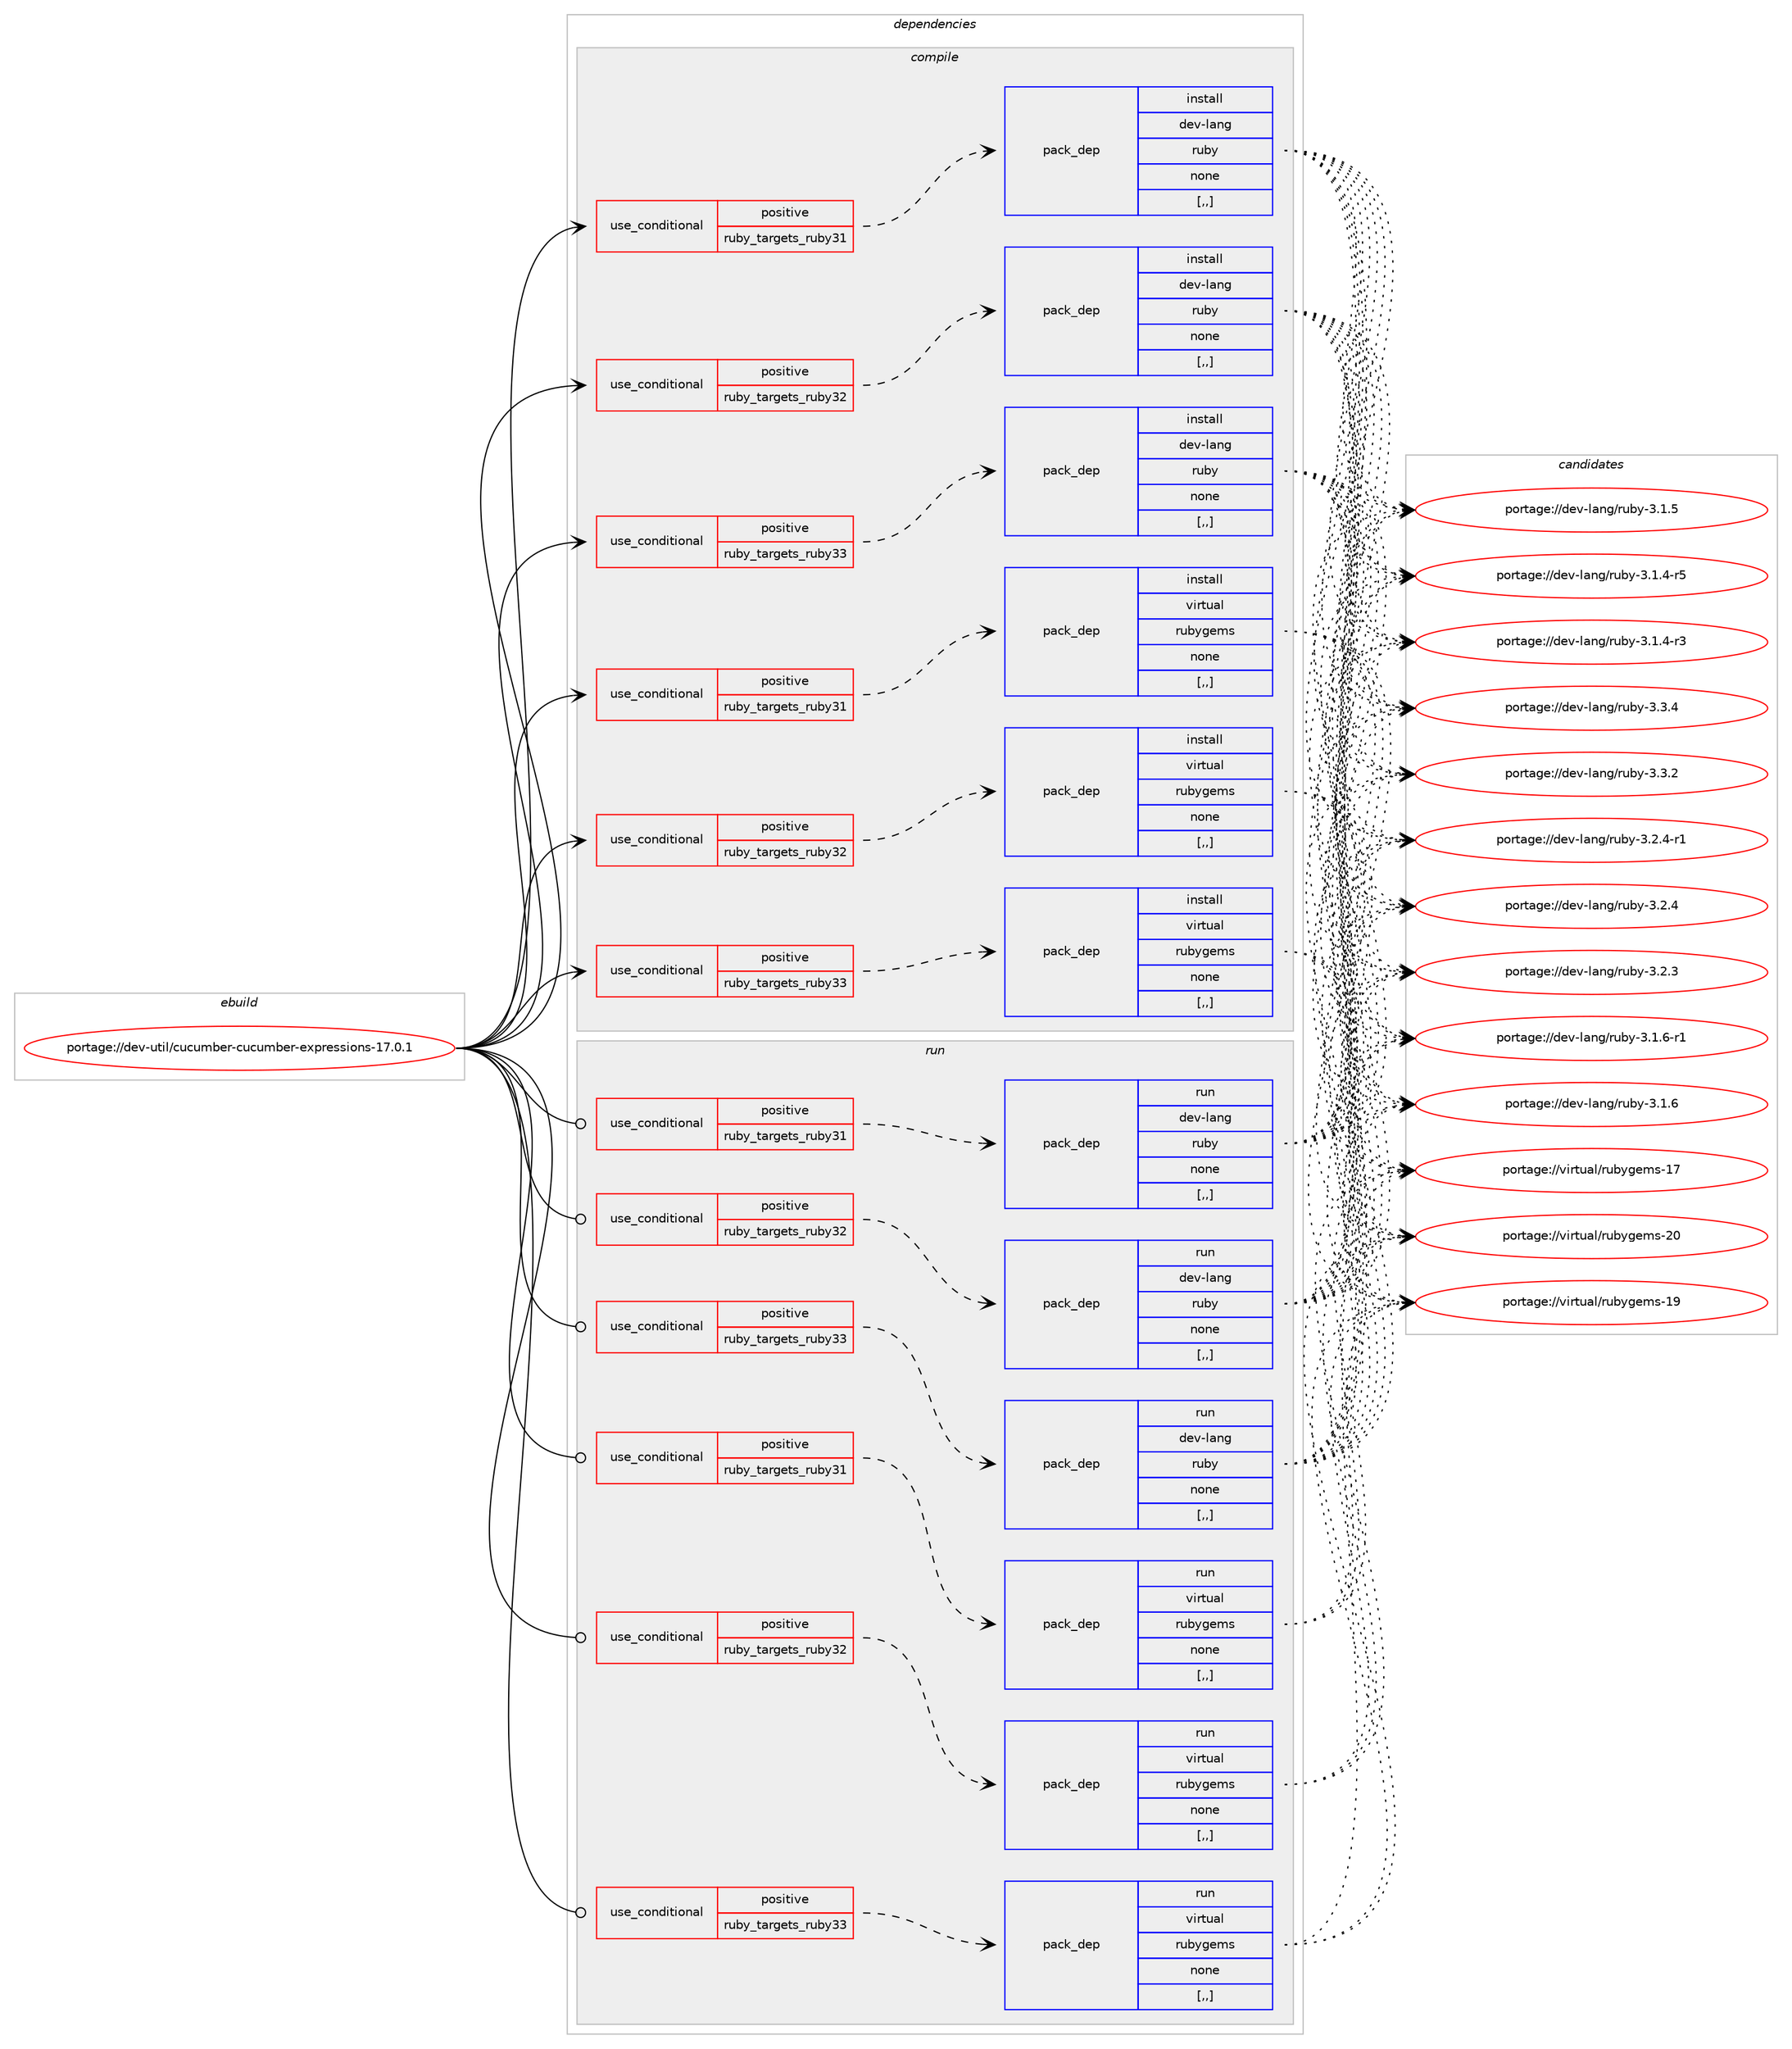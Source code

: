 digraph prolog {

# *************
# Graph options
# *************

newrank=true;
concentrate=true;
compound=true;
graph [rankdir=LR,fontname=Helvetica,fontsize=10,ranksep=1.5];#, ranksep=2.5, nodesep=0.2];
edge  [arrowhead=vee];
node  [fontname=Helvetica,fontsize=10];

# **********
# The ebuild
# **********

subgraph cluster_leftcol {
color=gray;
label=<<i>ebuild</i>>;
id [label="portage://dev-util/cucumber-cucumber-expressions-17.0.1", color=red, width=4, href="../dev-util/cucumber-cucumber-expressions-17.0.1.svg"];
}

# ****************
# The dependencies
# ****************

subgraph cluster_midcol {
color=gray;
label=<<i>dependencies</i>>;
subgraph cluster_compile {
fillcolor="#eeeeee";
style=filled;
label=<<i>compile</i>>;
subgraph cond59709 {
dependency212456 [label=<<TABLE BORDER="0" CELLBORDER="1" CELLSPACING="0" CELLPADDING="4"><TR><TD ROWSPAN="3" CELLPADDING="10">use_conditional</TD></TR><TR><TD>positive</TD></TR><TR><TD>ruby_targets_ruby31</TD></TR></TABLE>>, shape=none, color=red];
subgraph pack151329 {
dependency212457 [label=<<TABLE BORDER="0" CELLBORDER="1" CELLSPACING="0" CELLPADDING="4" WIDTH="220"><TR><TD ROWSPAN="6" CELLPADDING="30">pack_dep</TD></TR><TR><TD WIDTH="110">install</TD></TR><TR><TD>dev-lang</TD></TR><TR><TD>ruby</TD></TR><TR><TD>none</TD></TR><TR><TD>[,,]</TD></TR></TABLE>>, shape=none, color=blue];
}
dependency212456:e -> dependency212457:w [weight=20,style="dashed",arrowhead="vee"];
}
id:e -> dependency212456:w [weight=20,style="solid",arrowhead="vee"];
subgraph cond59710 {
dependency212458 [label=<<TABLE BORDER="0" CELLBORDER="1" CELLSPACING="0" CELLPADDING="4"><TR><TD ROWSPAN="3" CELLPADDING="10">use_conditional</TD></TR><TR><TD>positive</TD></TR><TR><TD>ruby_targets_ruby31</TD></TR></TABLE>>, shape=none, color=red];
subgraph pack151330 {
dependency212459 [label=<<TABLE BORDER="0" CELLBORDER="1" CELLSPACING="0" CELLPADDING="4" WIDTH="220"><TR><TD ROWSPAN="6" CELLPADDING="30">pack_dep</TD></TR><TR><TD WIDTH="110">install</TD></TR><TR><TD>virtual</TD></TR><TR><TD>rubygems</TD></TR><TR><TD>none</TD></TR><TR><TD>[,,]</TD></TR></TABLE>>, shape=none, color=blue];
}
dependency212458:e -> dependency212459:w [weight=20,style="dashed",arrowhead="vee"];
}
id:e -> dependency212458:w [weight=20,style="solid",arrowhead="vee"];
subgraph cond59711 {
dependency212460 [label=<<TABLE BORDER="0" CELLBORDER="1" CELLSPACING="0" CELLPADDING="4"><TR><TD ROWSPAN="3" CELLPADDING="10">use_conditional</TD></TR><TR><TD>positive</TD></TR><TR><TD>ruby_targets_ruby32</TD></TR></TABLE>>, shape=none, color=red];
subgraph pack151331 {
dependency212461 [label=<<TABLE BORDER="0" CELLBORDER="1" CELLSPACING="0" CELLPADDING="4" WIDTH="220"><TR><TD ROWSPAN="6" CELLPADDING="30">pack_dep</TD></TR><TR><TD WIDTH="110">install</TD></TR><TR><TD>dev-lang</TD></TR><TR><TD>ruby</TD></TR><TR><TD>none</TD></TR><TR><TD>[,,]</TD></TR></TABLE>>, shape=none, color=blue];
}
dependency212460:e -> dependency212461:w [weight=20,style="dashed",arrowhead="vee"];
}
id:e -> dependency212460:w [weight=20,style="solid",arrowhead="vee"];
subgraph cond59712 {
dependency212462 [label=<<TABLE BORDER="0" CELLBORDER="1" CELLSPACING="0" CELLPADDING="4"><TR><TD ROWSPAN="3" CELLPADDING="10">use_conditional</TD></TR><TR><TD>positive</TD></TR><TR><TD>ruby_targets_ruby32</TD></TR></TABLE>>, shape=none, color=red];
subgraph pack151332 {
dependency212463 [label=<<TABLE BORDER="0" CELLBORDER="1" CELLSPACING="0" CELLPADDING="4" WIDTH="220"><TR><TD ROWSPAN="6" CELLPADDING="30">pack_dep</TD></TR><TR><TD WIDTH="110">install</TD></TR><TR><TD>virtual</TD></TR><TR><TD>rubygems</TD></TR><TR><TD>none</TD></TR><TR><TD>[,,]</TD></TR></TABLE>>, shape=none, color=blue];
}
dependency212462:e -> dependency212463:w [weight=20,style="dashed",arrowhead="vee"];
}
id:e -> dependency212462:w [weight=20,style="solid",arrowhead="vee"];
subgraph cond59713 {
dependency212464 [label=<<TABLE BORDER="0" CELLBORDER="1" CELLSPACING="0" CELLPADDING="4"><TR><TD ROWSPAN="3" CELLPADDING="10">use_conditional</TD></TR><TR><TD>positive</TD></TR><TR><TD>ruby_targets_ruby33</TD></TR></TABLE>>, shape=none, color=red];
subgraph pack151333 {
dependency212465 [label=<<TABLE BORDER="0" CELLBORDER="1" CELLSPACING="0" CELLPADDING="4" WIDTH="220"><TR><TD ROWSPAN="6" CELLPADDING="30">pack_dep</TD></TR><TR><TD WIDTH="110">install</TD></TR><TR><TD>dev-lang</TD></TR><TR><TD>ruby</TD></TR><TR><TD>none</TD></TR><TR><TD>[,,]</TD></TR></TABLE>>, shape=none, color=blue];
}
dependency212464:e -> dependency212465:w [weight=20,style="dashed",arrowhead="vee"];
}
id:e -> dependency212464:w [weight=20,style="solid",arrowhead="vee"];
subgraph cond59714 {
dependency212466 [label=<<TABLE BORDER="0" CELLBORDER="1" CELLSPACING="0" CELLPADDING="4"><TR><TD ROWSPAN="3" CELLPADDING="10">use_conditional</TD></TR><TR><TD>positive</TD></TR><TR><TD>ruby_targets_ruby33</TD></TR></TABLE>>, shape=none, color=red];
subgraph pack151334 {
dependency212467 [label=<<TABLE BORDER="0" CELLBORDER="1" CELLSPACING="0" CELLPADDING="4" WIDTH="220"><TR><TD ROWSPAN="6" CELLPADDING="30">pack_dep</TD></TR><TR><TD WIDTH="110">install</TD></TR><TR><TD>virtual</TD></TR><TR><TD>rubygems</TD></TR><TR><TD>none</TD></TR><TR><TD>[,,]</TD></TR></TABLE>>, shape=none, color=blue];
}
dependency212466:e -> dependency212467:w [weight=20,style="dashed",arrowhead="vee"];
}
id:e -> dependency212466:w [weight=20,style="solid",arrowhead="vee"];
}
subgraph cluster_compileandrun {
fillcolor="#eeeeee";
style=filled;
label=<<i>compile and run</i>>;
}
subgraph cluster_run {
fillcolor="#eeeeee";
style=filled;
label=<<i>run</i>>;
subgraph cond59715 {
dependency212468 [label=<<TABLE BORDER="0" CELLBORDER="1" CELLSPACING="0" CELLPADDING="4"><TR><TD ROWSPAN="3" CELLPADDING="10">use_conditional</TD></TR><TR><TD>positive</TD></TR><TR><TD>ruby_targets_ruby31</TD></TR></TABLE>>, shape=none, color=red];
subgraph pack151335 {
dependency212469 [label=<<TABLE BORDER="0" CELLBORDER="1" CELLSPACING="0" CELLPADDING="4" WIDTH="220"><TR><TD ROWSPAN="6" CELLPADDING="30">pack_dep</TD></TR><TR><TD WIDTH="110">run</TD></TR><TR><TD>dev-lang</TD></TR><TR><TD>ruby</TD></TR><TR><TD>none</TD></TR><TR><TD>[,,]</TD></TR></TABLE>>, shape=none, color=blue];
}
dependency212468:e -> dependency212469:w [weight=20,style="dashed",arrowhead="vee"];
}
id:e -> dependency212468:w [weight=20,style="solid",arrowhead="odot"];
subgraph cond59716 {
dependency212470 [label=<<TABLE BORDER="0" CELLBORDER="1" CELLSPACING="0" CELLPADDING="4"><TR><TD ROWSPAN="3" CELLPADDING="10">use_conditional</TD></TR><TR><TD>positive</TD></TR><TR><TD>ruby_targets_ruby31</TD></TR></TABLE>>, shape=none, color=red];
subgraph pack151336 {
dependency212471 [label=<<TABLE BORDER="0" CELLBORDER="1" CELLSPACING="0" CELLPADDING="4" WIDTH="220"><TR><TD ROWSPAN="6" CELLPADDING="30">pack_dep</TD></TR><TR><TD WIDTH="110">run</TD></TR><TR><TD>virtual</TD></TR><TR><TD>rubygems</TD></TR><TR><TD>none</TD></TR><TR><TD>[,,]</TD></TR></TABLE>>, shape=none, color=blue];
}
dependency212470:e -> dependency212471:w [weight=20,style="dashed",arrowhead="vee"];
}
id:e -> dependency212470:w [weight=20,style="solid",arrowhead="odot"];
subgraph cond59717 {
dependency212472 [label=<<TABLE BORDER="0" CELLBORDER="1" CELLSPACING="0" CELLPADDING="4"><TR><TD ROWSPAN="3" CELLPADDING="10">use_conditional</TD></TR><TR><TD>positive</TD></TR><TR><TD>ruby_targets_ruby32</TD></TR></TABLE>>, shape=none, color=red];
subgraph pack151337 {
dependency212473 [label=<<TABLE BORDER="0" CELLBORDER="1" CELLSPACING="0" CELLPADDING="4" WIDTH="220"><TR><TD ROWSPAN="6" CELLPADDING="30">pack_dep</TD></TR><TR><TD WIDTH="110">run</TD></TR><TR><TD>dev-lang</TD></TR><TR><TD>ruby</TD></TR><TR><TD>none</TD></TR><TR><TD>[,,]</TD></TR></TABLE>>, shape=none, color=blue];
}
dependency212472:e -> dependency212473:w [weight=20,style="dashed",arrowhead="vee"];
}
id:e -> dependency212472:w [weight=20,style="solid",arrowhead="odot"];
subgraph cond59718 {
dependency212474 [label=<<TABLE BORDER="0" CELLBORDER="1" CELLSPACING="0" CELLPADDING="4"><TR><TD ROWSPAN="3" CELLPADDING="10">use_conditional</TD></TR><TR><TD>positive</TD></TR><TR><TD>ruby_targets_ruby32</TD></TR></TABLE>>, shape=none, color=red];
subgraph pack151338 {
dependency212475 [label=<<TABLE BORDER="0" CELLBORDER="1" CELLSPACING="0" CELLPADDING="4" WIDTH="220"><TR><TD ROWSPAN="6" CELLPADDING="30">pack_dep</TD></TR><TR><TD WIDTH="110">run</TD></TR><TR><TD>virtual</TD></TR><TR><TD>rubygems</TD></TR><TR><TD>none</TD></TR><TR><TD>[,,]</TD></TR></TABLE>>, shape=none, color=blue];
}
dependency212474:e -> dependency212475:w [weight=20,style="dashed",arrowhead="vee"];
}
id:e -> dependency212474:w [weight=20,style="solid",arrowhead="odot"];
subgraph cond59719 {
dependency212476 [label=<<TABLE BORDER="0" CELLBORDER="1" CELLSPACING="0" CELLPADDING="4"><TR><TD ROWSPAN="3" CELLPADDING="10">use_conditional</TD></TR><TR><TD>positive</TD></TR><TR><TD>ruby_targets_ruby33</TD></TR></TABLE>>, shape=none, color=red];
subgraph pack151339 {
dependency212477 [label=<<TABLE BORDER="0" CELLBORDER="1" CELLSPACING="0" CELLPADDING="4" WIDTH="220"><TR><TD ROWSPAN="6" CELLPADDING="30">pack_dep</TD></TR><TR><TD WIDTH="110">run</TD></TR><TR><TD>dev-lang</TD></TR><TR><TD>ruby</TD></TR><TR><TD>none</TD></TR><TR><TD>[,,]</TD></TR></TABLE>>, shape=none, color=blue];
}
dependency212476:e -> dependency212477:w [weight=20,style="dashed",arrowhead="vee"];
}
id:e -> dependency212476:w [weight=20,style="solid",arrowhead="odot"];
subgraph cond59720 {
dependency212478 [label=<<TABLE BORDER="0" CELLBORDER="1" CELLSPACING="0" CELLPADDING="4"><TR><TD ROWSPAN="3" CELLPADDING="10">use_conditional</TD></TR><TR><TD>positive</TD></TR><TR><TD>ruby_targets_ruby33</TD></TR></TABLE>>, shape=none, color=red];
subgraph pack151340 {
dependency212479 [label=<<TABLE BORDER="0" CELLBORDER="1" CELLSPACING="0" CELLPADDING="4" WIDTH="220"><TR><TD ROWSPAN="6" CELLPADDING="30">pack_dep</TD></TR><TR><TD WIDTH="110">run</TD></TR><TR><TD>virtual</TD></TR><TR><TD>rubygems</TD></TR><TR><TD>none</TD></TR><TR><TD>[,,]</TD></TR></TABLE>>, shape=none, color=blue];
}
dependency212478:e -> dependency212479:w [weight=20,style="dashed",arrowhead="vee"];
}
id:e -> dependency212478:w [weight=20,style="solid",arrowhead="odot"];
}
}

# **************
# The candidates
# **************

subgraph cluster_choices {
rank=same;
color=gray;
label=<<i>candidates</i>>;

subgraph choice151329 {
color=black;
nodesep=1;
choice10010111845108971101034711411798121455146514652 [label="portage://dev-lang/ruby-3.3.4", color=red, width=4,href="../dev-lang/ruby-3.3.4.svg"];
choice10010111845108971101034711411798121455146514650 [label="portage://dev-lang/ruby-3.3.2", color=red, width=4,href="../dev-lang/ruby-3.3.2.svg"];
choice100101118451089711010347114117981214551465046524511449 [label="portage://dev-lang/ruby-3.2.4-r1", color=red, width=4,href="../dev-lang/ruby-3.2.4-r1.svg"];
choice10010111845108971101034711411798121455146504652 [label="portage://dev-lang/ruby-3.2.4", color=red, width=4,href="../dev-lang/ruby-3.2.4.svg"];
choice10010111845108971101034711411798121455146504651 [label="portage://dev-lang/ruby-3.2.3", color=red, width=4,href="../dev-lang/ruby-3.2.3.svg"];
choice100101118451089711010347114117981214551464946544511449 [label="portage://dev-lang/ruby-3.1.6-r1", color=red, width=4,href="../dev-lang/ruby-3.1.6-r1.svg"];
choice10010111845108971101034711411798121455146494654 [label="portage://dev-lang/ruby-3.1.6", color=red, width=4,href="../dev-lang/ruby-3.1.6.svg"];
choice10010111845108971101034711411798121455146494653 [label="portage://dev-lang/ruby-3.1.5", color=red, width=4,href="../dev-lang/ruby-3.1.5.svg"];
choice100101118451089711010347114117981214551464946524511453 [label="portage://dev-lang/ruby-3.1.4-r5", color=red, width=4,href="../dev-lang/ruby-3.1.4-r5.svg"];
choice100101118451089711010347114117981214551464946524511451 [label="portage://dev-lang/ruby-3.1.4-r3", color=red, width=4,href="../dev-lang/ruby-3.1.4-r3.svg"];
dependency212457:e -> choice10010111845108971101034711411798121455146514652:w [style=dotted,weight="100"];
dependency212457:e -> choice10010111845108971101034711411798121455146514650:w [style=dotted,weight="100"];
dependency212457:e -> choice100101118451089711010347114117981214551465046524511449:w [style=dotted,weight="100"];
dependency212457:e -> choice10010111845108971101034711411798121455146504652:w [style=dotted,weight="100"];
dependency212457:e -> choice10010111845108971101034711411798121455146504651:w [style=dotted,weight="100"];
dependency212457:e -> choice100101118451089711010347114117981214551464946544511449:w [style=dotted,weight="100"];
dependency212457:e -> choice10010111845108971101034711411798121455146494654:w [style=dotted,weight="100"];
dependency212457:e -> choice10010111845108971101034711411798121455146494653:w [style=dotted,weight="100"];
dependency212457:e -> choice100101118451089711010347114117981214551464946524511453:w [style=dotted,weight="100"];
dependency212457:e -> choice100101118451089711010347114117981214551464946524511451:w [style=dotted,weight="100"];
}
subgraph choice151330 {
color=black;
nodesep=1;
choice118105114116117971084711411798121103101109115455048 [label="portage://virtual/rubygems-20", color=red, width=4,href="../virtual/rubygems-20.svg"];
choice118105114116117971084711411798121103101109115454957 [label="portage://virtual/rubygems-19", color=red, width=4,href="../virtual/rubygems-19.svg"];
choice118105114116117971084711411798121103101109115454955 [label="portage://virtual/rubygems-17", color=red, width=4,href="../virtual/rubygems-17.svg"];
dependency212459:e -> choice118105114116117971084711411798121103101109115455048:w [style=dotted,weight="100"];
dependency212459:e -> choice118105114116117971084711411798121103101109115454957:w [style=dotted,weight="100"];
dependency212459:e -> choice118105114116117971084711411798121103101109115454955:w [style=dotted,weight="100"];
}
subgraph choice151331 {
color=black;
nodesep=1;
choice10010111845108971101034711411798121455146514652 [label="portage://dev-lang/ruby-3.3.4", color=red, width=4,href="../dev-lang/ruby-3.3.4.svg"];
choice10010111845108971101034711411798121455146514650 [label="portage://dev-lang/ruby-3.3.2", color=red, width=4,href="../dev-lang/ruby-3.3.2.svg"];
choice100101118451089711010347114117981214551465046524511449 [label="portage://dev-lang/ruby-3.2.4-r1", color=red, width=4,href="../dev-lang/ruby-3.2.4-r1.svg"];
choice10010111845108971101034711411798121455146504652 [label="portage://dev-lang/ruby-3.2.4", color=red, width=4,href="../dev-lang/ruby-3.2.4.svg"];
choice10010111845108971101034711411798121455146504651 [label="portage://dev-lang/ruby-3.2.3", color=red, width=4,href="../dev-lang/ruby-3.2.3.svg"];
choice100101118451089711010347114117981214551464946544511449 [label="portage://dev-lang/ruby-3.1.6-r1", color=red, width=4,href="../dev-lang/ruby-3.1.6-r1.svg"];
choice10010111845108971101034711411798121455146494654 [label="portage://dev-lang/ruby-3.1.6", color=red, width=4,href="../dev-lang/ruby-3.1.6.svg"];
choice10010111845108971101034711411798121455146494653 [label="portage://dev-lang/ruby-3.1.5", color=red, width=4,href="../dev-lang/ruby-3.1.5.svg"];
choice100101118451089711010347114117981214551464946524511453 [label="portage://dev-lang/ruby-3.1.4-r5", color=red, width=4,href="../dev-lang/ruby-3.1.4-r5.svg"];
choice100101118451089711010347114117981214551464946524511451 [label="portage://dev-lang/ruby-3.1.4-r3", color=red, width=4,href="../dev-lang/ruby-3.1.4-r3.svg"];
dependency212461:e -> choice10010111845108971101034711411798121455146514652:w [style=dotted,weight="100"];
dependency212461:e -> choice10010111845108971101034711411798121455146514650:w [style=dotted,weight="100"];
dependency212461:e -> choice100101118451089711010347114117981214551465046524511449:w [style=dotted,weight="100"];
dependency212461:e -> choice10010111845108971101034711411798121455146504652:w [style=dotted,weight="100"];
dependency212461:e -> choice10010111845108971101034711411798121455146504651:w [style=dotted,weight="100"];
dependency212461:e -> choice100101118451089711010347114117981214551464946544511449:w [style=dotted,weight="100"];
dependency212461:e -> choice10010111845108971101034711411798121455146494654:w [style=dotted,weight="100"];
dependency212461:e -> choice10010111845108971101034711411798121455146494653:w [style=dotted,weight="100"];
dependency212461:e -> choice100101118451089711010347114117981214551464946524511453:w [style=dotted,weight="100"];
dependency212461:e -> choice100101118451089711010347114117981214551464946524511451:w [style=dotted,weight="100"];
}
subgraph choice151332 {
color=black;
nodesep=1;
choice118105114116117971084711411798121103101109115455048 [label="portage://virtual/rubygems-20", color=red, width=4,href="../virtual/rubygems-20.svg"];
choice118105114116117971084711411798121103101109115454957 [label="portage://virtual/rubygems-19", color=red, width=4,href="../virtual/rubygems-19.svg"];
choice118105114116117971084711411798121103101109115454955 [label="portage://virtual/rubygems-17", color=red, width=4,href="../virtual/rubygems-17.svg"];
dependency212463:e -> choice118105114116117971084711411798121103101109115455048:w [style=dotted,weight="100"];
dependency212463:e -> choice118105114116117971084711411798121103101109115454957:w [style=dotted,weight="100"];
dependency212463:e -> choice118105114116117971084711411798121103101109115454955:w [style=dotted,weight="100"];
}
subgraph choice151333 {
color=black;
nodesep=1;
choice10010111845108971101034711411798121455146514652 [label="portage://dev-lang/ruby-3.3.4", color=red, width=4,href="../dev-lang/ruby-3.3.4.svg"];
choice10010111845108971101034711411798121455146514650 [label="portage://dev-lang/ruby-3.3.2", color=red, width=4,href="../dev-lang/ruby-3.3.2.svg"];
choice100101118451089711010347114117981214551465046524511449 [label="portage://dev-lang/ruby-3.2.4-r1", color=red, width=4,href="../dev-lang/ruby-3.2.4-r1.svg"];
choice10010111845108971101034711411798121455146504652 [label="portage://dev-lang/ruby-3.2.4", color=red, width=4,href="../dev-lang/ruby-3.2.4.svg"];
choice10010111845108971101034711411798121455146504651 [label="portage://dev-lang/ruby-3.2.3", color=red, width=4,href="../dev-lang/ruby-3.2.3.svg"];
choice100101118451089711010347114117981214551464946544511449 [label="portage://dev-lang/ruby-3.1.6-r1", color=red, width=4,href="../dev-lang/ruby-3.1.6-r1.svg"];
choice10010111845108971101034711411798121455146494654 [label="portage://dev-lang/ruby-3.1.6", color=red, width=4,href="../dev-lang/ruby-3.1.6.svg"];
choice10010111845108971101034711411798121455146494653 [label="portage://dev-lang/ruby-3.1.5", color=red, width=4,href="../dev-lang/ruby-3.1.5.svg"];
choice100101118451089711010347114117981214551464946524511453 [label="portage://dev-lang/ruby-3.1.4-r5", color=red, width=4,href="../dev-lang/ruby-3.1.4-r5.svg"];
choice100101118451089711010347114117981214551464946524511451 [label="portage://dev-lang/ruby-3.1.4-r3", color=red, width=4,href="../dev-lang/ruby-3.1.4-r3.svg"];
dependency212465:e -> choice10010111845108971101034711411798121455146514652:w [style=dotted,weight="100"];
dependency212465:e -> choice10010111845108971101034711411798121455146514650:w [style=dotted,weight="100"];
dependency212465:e -> choice100101118451089711010347114117981214551465046524511449:w [style=dotted,weight="100"];
dependency212465:e -> choice10010111845108971101034711411798121455146504652:w [style=dotted,weight="100"];
dependency212465:e -> choice10010111845108971101034711411798121455146504651:w [style=dotted,weight="100"];
dependency212465:e -> choice100101118451089711010347114117981214551464946544511449:w [style=dotted,weight="100"];
dependency212465:e -> choice10010111845108971101034711411798121455146494654:w [style=dotted,weight="100"];
dependency212465:e -> choice10010111845108971101034711411798121455146494653:w [style=dotted,weight="100"];
dependency212465:e -> choice100101118451089711010347114117981214551464946524511453:w [style=dotted,weight="100"];
dependency212465:e -> choice100101118451089711010347114117981214551464946524511451:w [style=dotted,weight="100"];
}
subgraph choice151334 {
color=black;
nodesep=1;
choice118105114116117971084711411798121103101109115455048 [label="portage://virtual/rubygems-20", color=red, width=4,href="../virtual/rubygems-20.svg"];
choice118105114116117971084711411798121103101109115454957 [label="portage://virtual/rubygems-19", color=red, width=4,href="../virtual/rubygems-19.svg"];
choice118105114116117971084711411798121103101109115454955 [label="portage://virtual/rubygems-17", color=red, width=4,href="../virtual/rubygems-17.svg"];
dependency212467:e -> choice118105114116117971084711411798121103101109115455048:w [style=dotted,weight="100"];
dependency212467:e -> choice118105114116117971084711411798121103101109115454957:w [style=dotted,weight="100"];
dependency212467:e -> choice118105114116117971084711411798121103101109115454955:w [style=dotted,weight="100"];
}
subgraph choice151335 {
color=black;
nodesep=1;
choice10010111845108971101034711411798121455146514652 [label="portage://dev-lang/ruby-3.3.4", color=red, width=4,href="../dev-lang/ruby-3.3.4.svg"];
choice10010111845108971101034711411798121455146514650 [label="portage://dev-lang/ruby-3.3.2", color=red, width=4,href="../dev-lang/ruby-3.3.2.svg"];
choice100101118451089711010347114117981214551465046524511449 [label="portage://dev-lang/ruby-3.2.4-r1", color=red, width=4,href="../dev-lang/ruby-3.2.4-r1.svg"];
choice10010111845108971101034711411798121455146504652 [label="portage://dev-lang/ruby-3.2.4", color=red, width=4,href="../dev-lang/ruby-3.2.4.svg"];
choice10010111845108971101034711411798121455146504651 [label="portage://dev-lang/ruby-3.2.3", color=red, width=4,href="../dev-lang/ruby-3.2.3.svg"];
choice100101118451089711010347114117981214551464946544511449 [label="portage://dev-lang/ruby-3.1.6-r1", color=red, width=4,href="../dev-lang/ruby-3.1.6-r1.svg"];
choice10010111845108971101034711411798121455146494654 [label="portage://dev-lang/ruby-3.1.6", color=red, width=4,href="../dev-lang/ruby-3.1.6.svg"];
choice10010111845108971101034711411798121455146494653 [label="portage://dev-lang/ruby-3.1.5", color=red, width=4,href="../dev-lang/ruby-3.1.5.svg"];
choice100101118451089711010347114117981214551464946524511453 [label="portage://dev-lang/ruby-3.1.4-r5", color=red, width=4,href="../dev-lang/ruby-3.1.4-r5.svg"];
choice100101118451089711010347114117981214551464946524511451 [label="portage://dev-lang/ruby-3.1.4-r3", color=red, width=4,href="../dev-lang/ruby-3.1.4-r3.svg"];
dependency212469:e -> choice10010111845108971101034711411798121455146514652:w [style=dotted,weight="100"];
dependency212469:e -> choice10010111845108971101034711411798121455146514650:w [style=dotted,weight="100"];
dependency212469:e -> choice100101118451089711010347114117981214551465046524511449:w [style=dotted,weight="100"];
dependency212469:e -> choice10010111845108971101034711411798121455146504652:w [style=dotted,weight="100"];
dependency212469:e -> choice10010111845108971101034711411798121455146504651:w [style=dotted,weight="100"];
dependency212469:e -> choice100101118451089711010347114117981214551464946544511449:w [style=dotted,weight="100"];
dependency212469:e -> choice10010111845108971101034711411798121455146494654:w [style=dotted,weight="100"];
dependency212469:e -> choice10010111845108971101034711411798121455146494653:w [style=dotted,weight="100"];
dependency212469:e -> choice100101118451089711010347114117981214551464946524511453:w [style=dotted,weight="100"];
dependency212469:e -> choice100101118451089711010347114117981214551464946524511451:w [style=dotted,weight="100"];
}
subgraph choice151336 {
color=black;
nodesep=1;
choice118105114116117971084711411798121103101109115455048 [label="portage://virtual/rubygems-20", color=red, width=4,href="../virtual/rubygems-20.svg"];
choice118105114116117971084711411798121103101109115454957 [label="portage://virtual/rubygems-19", color=red, width=4,href="../virtual/rubygems-19.svg"];
choice118105114116117971084711411798121103101109115454955 [label="portage://virtual/rubygems-17", color=red, width=4,href="../virtual/rubygems-17.svg"];
dependency212471:e -> choice118105114116117971084711411798121103101109115455048:w [style=dotted,weight="100"];
dependency212471:e -> choice118105114116117971084711411798121103101109115454957:w [style=dotted,weight="100"];
dependency212471:e -> choice118105114116117971084711411798121103101109115454955:w [style=dotted,weight="100"];
}
subgraph choice151337 {
color=black;
nodesep=1;
choice10010111845108971101034711411798121455146514652 [label="portage://dev-lang/ruby-3.3.4", color=red, width=4,href="../dev-lang/ruby-3.3.4.svg"];
choice10010111845108971101034711411798121455146514650 [label="portage://dev-lang/ruby-3.3.2", color=red, width=4,href="../dev-lang/ruby-3.3.2.svg"];
choice100101118451089711010347114117981214551465046524511449 [label="portage://dev-lang/ruby-3.2.4-r1", color=red, width=4,href="../dev-lang/ruby-3.2.4-r1.svg"];
choice10010111845108971101034711411798121455146504652 [label="portage://dev-lang/ruby-3.2.4", color=red, width=4,href="../dev-lang/ruby-3.2.4.svg"];
choice10010111845108971101034711411798121455146504651 [label="portage://dev-lang/ruby-3.2.3", color=red, width=4,href="../dev-lang/ruby-3.2.3.svg"];
choice100101118451089711010347114117981214551464946544511449 [label="portage://dev-lang/ruby-3.1.6-r1", color=red, width=4,href="../dev-lang/ruby-3.1.6-r1.svg"];
choice10010111845108971101034711411798121455146494654 [label="portage://dev-lang/ruby-3.1.6", color=red, width=4,href="../dev-lang/ruby-3.1.6.svg"];
choice10010111845108971101034711411798121455146494653 [label="portage://dev-lang/ruby-3.1.5", color=red, width=4,href="../dev-lang/ruby-3.1.5.svg"];
choice100101118451089711010347114117981214551464946524511453 [label="portage://dev-lang/ruby-3.1.4-r5", color=red, width=4,href="../dev-lang/ruby-3.1.4-r5.svg"];
choice100101118451089711010347114117981214551464946524511451 [label="portage://dev-lang/ruby-3.1.4-r3", color=red, width=4,href="../dev-lang/ruby-3.1.4-r3.svg"];
dependency212473:e -> choice10010111845108971101034711411798121455146514652:w [style=dotted,weight="100"];
dependency212473:e -> choice10010111845108971101034711411798121455146514650:w [style=dotted,weight="100"];
dependency212473:e -> choice100101118451089711010347114117981214551465046524511449:w [style=dotted,weight="100"];
dependency212473:e -> choice10010111845108971101034711411798121455146504652:w [style=dotted,weight="100"];
dependency212473:e -> choice10010111845108971101034711411798121455146504651:w [style=dotted,weight="100"];
dependency212473:e -> choice100101118451089711010347114117981214551464946544511449:w [style=dotted,weight="100"];
dependency212473:e -> choice10010111845108971101034711411798121455146494654:w [style=dotted,weight="100"];
dependency212473:e -> choice10010111845108971101034711411798121455146494653:w [style=dotted,weight="100"];
dependency212473:e -> choice100101118451089711010347114117981214551464946524511453:w [style=dotted,weight="100"];
dependency212473:e -> choice100101118451089711010347114117981214551464946524511451:w [style=dotted,weight="100"];
}
subgraph choice151338 {
color=black;
nodesep=1;
choice118105114116117971084711411798121103101109115455048 [label="portage://virtual/rubygems-20", color=red, width=4,href="../virtual/rubygems-20.svg"];
choice118105114116117971084711411798121103101109115454957 [label="portage://virtual/rubygems-19", color=red, width=4,href="../virtual/rubygems-19.svg"];
choice118105114116117971084711411798121103101109115454955 [label="portage://virtual/rubygems-17", color=red, width=4,href="../virtual/rubygems-17.svg"];
dependency212475:e -> choice118105114116117971084711411798121103101109115455048:w [style=dotted,weight="100"];
dependency212475:e -> choice118105114116117971084711411798121103101109115454957:w [style=dotted,weight="100"];
dependency212475:e -> choice118105114116117971084711411798121103101109115454955:w [style=dotted,weight="100"];
}
subgraph choice151339 {
color=black;
nodesep=1;
choice10010111845108971101034711411798121455146514652 [label="portage://dev-lang/ruby-3.3.4", color=red, width=4,href="../dev-lang/ruby-3.3.4.svg"];
choice10010111845108971101034711411798121455146514650 [label="portage://dev-lang/ruby-3.3.2", color=red, width=4,href="../dev-lang/ruby-3.3.2.svg"];
choice100101118451089711010347114117981214551465046524511449 [label="portage://dev-lang/ruby-3.2.4-r1", color=red, width=4,href="../dev-lang/ruby-3.2.4-r1.svg"];
choice10010111845108971101034711411798121455146504652 [label="portage://dev-lang/ruby-3.2.4", color=red, width=4,href="../dev-lang/ruby-3.2.4.svg"];
choice10010111845108971101034711411798121455146504651 [label="portage://dev-lang/ruby-3.2.3", color=red, width=4,href="../dev-lang/ruby-3.2.3.svg"];
choice100101118451089711010347114117981214551464946544511449 [label="portage://dev-lang/ruby-3.1.6-r1", color=red, width=4,href="../dev-lang/ruby-3.1.6-r1.svg"];
choice10010111845108971101034711411798121455146494654 [label="portage://dev-lang/ruby-3.1.6", color=red, width=4,href="../dev-lang/ruby-3.1.6.svg"];
choice10010111845108971101034711411798121455146494653 [label="portage://dev-lang/ruby-3.1.5", color=red, width=4,href="../dev-lang/ruby-3.1.5.svg"];
choice100101118451089711010347114117981214551464946524511453 [label="portage://dev-lang/ruby-3.1.4-r5", color=red, width=4,href="../dev-lang/ruby-3.1.4-r5.svg"];
choice100101118451089711010347114117981214551464946524511451 [label="portage://dev-lang/ruby-3.1.4-r3", color=red, width=4,href="../dev-lang/ruby-3.1.4-r3.svg"];
dependency212477:e -> choice10010111845108971101034711411798121455146514652:w [style=dotted,weight="100"];
dependency212477:e -> choice10010111845108971101034711411798121455146514650:w [style=dotted,weight="100"];
dependency212477:e -> choice100101118451089711010347114117981214551465046524511449:w [style=dotted,weight="100"];
dependency212477:e -> choice10010111845108971101034711411798121455146504652:w [style=dotted,weight="100"];
dependency212477:e -> choice10010111845108971101034711411798121455146504651:w [style=dotted,weight="100"];
dependency212477:e -> choice100101118451089711010347114117981214551464946544511449:w [style=dotted,weight="100"];
dependency212477:e -> choice10010111845108971101034711411798121455146494654:w [style=dotted,weight="100"];
dependency212477:e -> choice10010111845108971101034711411798121455146494653:w [style=dotted,weight="100"];
dependency212477:e -> choice100101118451089711010347114117981214551464946524511453:w [style=dotted,weight="100"];
dependency212477:e -> choice100101118451089711010347114117981214551464946524511451:w [style=dotted,weight="100"];
}
subgraph choice151340 {
color=black;
nodesep=1;
choice118105114116117971084711411798121103101109115455048 [label="portage://virtual/rubygems-20", color=red, width=4,href="../virtual/rubygems-20.svg"];
choice118105114116117971084711411798121103101109115454957 [label="portage://virtual/rubygems-19", color=red, width=4,href="../virtual/rubygems-19.svg"];
choice118105114116117971084711411798121103101109115454955 [label="portage://virtual/rubygems-17", color=red, width=4,href="../virtual/rubygems-17.svg"];
dependency212479:e -> choice118105114116117971084711411798121103101109115455048:w [style=dotted,weight="100"];
dependency212479:e -> choice118105114116117971084711411798121103101109115454957:w [style=dotted,weight="100"];
dependency212479:e -> choice118105114116117971084711411798121103101109115454955:w [style=dotted,weight="100"];
}
}

}
